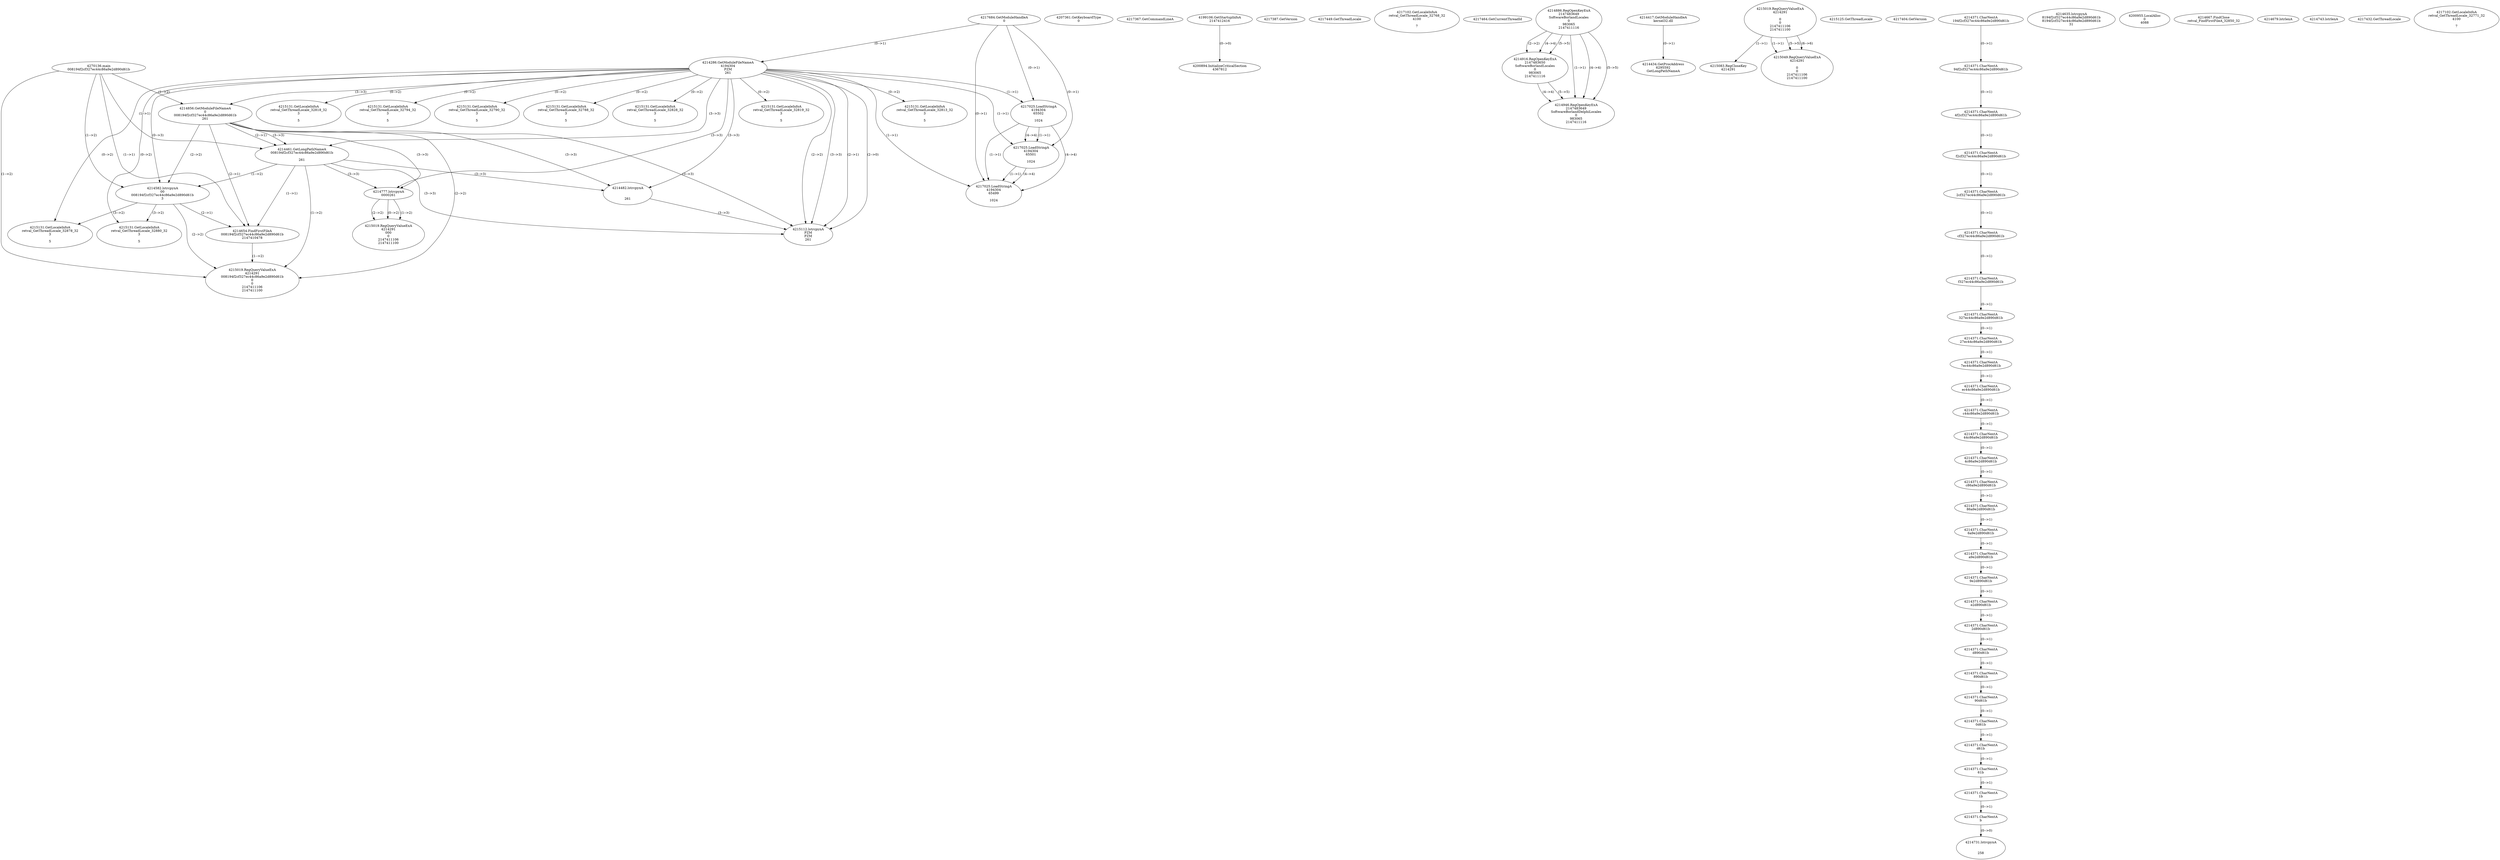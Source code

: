// Global SCDG with merge call
digraph {
	0 [label="4270136.main
008194f2cf327ec44c86a9e2d890d61b"]
	1 [label="4217684.GetModuleHandleA
0"]
	2 [label="4207361.GetKeyboardType
0"]
	3 [label="4217367.GetCommandLineA
"]
	4 [label="4199106.GetStartupInfoA
2147412416"]
	5 [label="4217387.GetVersion
"]
	6 [label="4217449.GetThreadLocale
"]
	7 [label="4217102.GetLocaleInfoA
retval_GetThreadLocale_32768_32
4100

7"]
	8 [label="4217464.GetCurrentThreadId
"]
	9 [label="4214286.GetModuleFileNameA
4194304
PZM
261"]
	1 -> 9 [label="(0-->1)"]
	10 [label="4214856.GetModuleFileNameA
0
008194f2cf327ec44c86a9e2d890d61b
261"]
	0 -> 10 [label="(1-->2)"]
	9 -> 10 [label="(3-->3)"]
	11 [label="4214886.RegOpenKeyExA
2147483649
Software\Borland\Locales
0
983065
2147411116"]
	12 [label="4214916.RegOpenKeyExA
2147483650
Software\Borland\Locales
0
983065
2147411116"]
	11 -> 12 [label="(2-->2)"]
	11 -> 12 [label="(4-->4)"]
	11 -> 12 [label="(5-->5)"]
	13 [label="4214417.GetModuleHandleA
kernel32.dll"]
	14 [label="4214434.GetProcAddress
6295592
GetLongPathNameA"]
	13 -> 14 [label="(0-->1)"]
	15 [label="4214461.GetLongPathNameA
008194f2cf327ec44c86a9e2d890d61b

261"]
	0 -> 15 [label="(1-->1)"]
	10 -> 15 [label="(2-->1)"]
	9 -> 15 [label="(3-->3)"]
	10 -> 15 [label="(3-->3)"]
	16 [label="4214482.lstrcpynA


261"]
	9 -> 16 [label="(3-->3)"]
	10 -> 16 [label="(3-->3)"]
	15 -> 16 [label="(3-->3)"]
	17 [label="4215019.RegQueryValueExA
4214291

0
0
2147411106
2147411100"]
	18 [label="4215083.RegCloseKey
4214291"]
	17 -> 18 [label="(1-->1)"]
	19 [label="4215112.lstrcpynA
PZM
PZM
261"]
	9 -> 19 [label="(2-->1)"]
	9 -> 19 [label="(2-->2)"]
	9 -> 19 [label="(3-->3)"]
	10 -> 19 [label="(3-->3)"]
	15 -> 19 [label="(3-->3)"]
	16 -> 19 [label="(3-->3)"]
	9 -> 19 [label="(2-->0)"]
	20 [label="4215125.GetThreadLocale
"]
	21 [label="4215131.GetLocaleInfoA
retval_GetThreadLocale_32819_32
3

5"]
	9 -> 21 [label="(0-->2)"]
	22 [label="4217025.LoadStringA
4194304
65502

1024"]
	1 -> 22 [label="(0-->1)"]
	9 -> 22 [label="(1-->1)"]
	23 [label="4217025.LoadStringA
4194304
65501

1024"]
	1 -> 23 [label="(0-->1)"]
	9 -> 23 [label="(1-->1)"]
	22 -> 23 [label="(1-->1)"]
	22 -> 23 [label="(4-->4)"]
	24 [label="4217025.LoadStringA
4194304
65499

1024"]
	1 -> 24 [label="(0-->1)"]
	9 -> 24 [label="(1-->1)"]
	22 -> 24 [label="(1-->1)"]
	23 -> 24 [label="(1-->1)"]
	22 -> 24 [label="(4-->4)"]
	23 -> 24 [label="(4-->4)"]
	25 [label="4217404.GetVersion
"]
	26 [label="4214946.RegOpenKeyExA
2147483649
Software\Borland\Delphi\Locales
0
983065
2147411116"]
	11 -> 26 [label="(1-->1)"]
	11 -> 26 [label="(4-->4)"]
	12 -> 26 [label="(4-->4)"]
	11 -> 26 [label="(5-->5)"]
	12 -> 26 [label="(5-->5)"]
	27 [label="4215049.RegQueryValueExA
4214291

0
0
2147411106
2147411100"]
	17 -> 27 [label="(1-->1)"]
	17 -> 27 [label="(5-->5)"]
	17 -> 27 [label="(6-->6)"]
	28 [label="4215131.GetLocaleInfoA
retval_GetThreadLocale_32813_32
3

5"]
	9 -> 28 [label="(0-->2)"]
	29 [label="4214582.lstrcpynA
00
008194f2cf327ec44c86a9e2d890d61b
3"]
	0 -> 29 [label="(1-->2)"]
	10 -> 29 [label="(2-->2)"]
	15 -> 29 [label="(1-->2)"]
	9 -> 29 [label="(0-->3)"]
	30 [label="4214371.CharNextA
194f2cf327ec44c86a9e2d890d61b"]
	31 [label="4214371.CharNextA
94f2cf327ec44c86a9e2d890d61b"]
	30 -> 31 [label="(0-->1)"]
	32 [label="4214371.CharNextA
4f2cf327ec44c86a9e2d890d61b"]
	31 -> 32 [label="(0-->1)"]
	33 [label="4214371.CharNextA
f2cf327ec44c86a9e2d890d61b"]
	32 -> 33 [label="(0-->1)"]
	34 [label="4214371.CharNextA
2cf327ec44c86a9e2d890d61b"]
	33 -> 34 [label="(0-->1)"]
	35 [label="4214371.CharNextA
cf327ec44c86a9e2d890d61b"]
	34 -> 35 [label="(0-->1)"]
	36 [label="4214371.CharNextA
f327ec44c86a9e2d890d61b"]
	35 -> 36 [label="(0-->1)"]
	37 [label="4214371.CharNextA
327ec44c86a9e2d890d61b"]
	36 -> 37 [label="(0-->1)"]
	38 [label="4214371.CharNextA
27ec44c86a9e2d890d61b"]
	37 -> 38 [label="(0-->1)"]
	39 [label="4214371.CharNextA
7ec44c86a9e2d890d61b"]
	38 -> 39 [label="(0-->1)"]
	40 [label="4214371.CharNextA
ec44c86a9e2d890d61b"]
	39 -> 40 [label="(0-->1)"]
	41 [label="4214371.CharNextA
c44c86a9e2d890d61b"]
	40 -> 41 [label="(0-->1)"]
	42 [label="4214371.CharNextA
44c86a9e2d890d61b"]
	41 -> 42 [label="(0-->1)"]
	43 [label="4214371.CharNextA
4c86a9e2d890d61b"]
	42 -> 43 [label="(0-->1)"]
	44 [label="4214371.CharNextA
c86a9e2d890d61b"]
	43 -> 44 [label="(0-->1)"]
	45 [label="4214371.CharNextA
86a9e2d890d61b"]
	44 -> 45 [label="(0-->1)"]
	46 [label="4214371.CharNextA
6a9e2d890d61b"]
	45 -> 46 [label="(0-->1)"]
	47 [label="4214371.CharNextA
a9e2d890d61b"]
	46 -> 47 [label="(0-->1)"]
	48 [label="4214371.CharNextA
9e2d890d61b"]
	47 -> 48 [label="(0-->1)"]
	49 [label="4214371.CharNextA
e2d890d61b"]
	48 -> 49 [label="(0-->1)"]
	50 [label="4214371.CharNextA
2d890d61b"]
	49 -> 50 [label="(0-->1)"]
	51 [label="4214371.CharNextA
d890d61b"]
	50 -> 51 [label="(0-->1)"]
	52 [label="4214371.CharNextA
890d61b"]
	51 -> 52 [label="(0-->1)"]
	53 [label="4214371.CharNextA
90d61b"]
	52 -> 53 [label="(0-->1)"]
	54 [label="4214371.CharNextA
0d61b"]
	53 -> 54 [label="(0-->1)"]
	55 [label="4214371.CharNextA
d61b"]
	54 -> 55 [label="(0-->1)"]
	56 [label="4214371.CharNextA
61b"]
	55 -> 56 [label="(0-->1)"]
	57 [label="4214371.CharNextA
1b"]
	56 -> 57 [label="(0-->1)"]
	58 [label="4214371.CharNextA
b"]
	57 -> 58 [label="(0-->1)"]
	59 [label="4214635.lstrcpynA
8194f2cf327ec44c86a9e2d890d61b
8194f2cf327ec44c86a9e2d890d61b
31"]
	60 [label="4214654.FindFirstFileA
008194f2cf327ec44c86a9e2d890d61b
2147410478"]
	0 -> 60 [label="(1-->1)"]
	10 -> 60 [label="(2-->1)"]
	15 -> 60 [label="(1-->1)"]
	29 -> 60 [label="(2-->1)"]
	61 [label="4215019.RegQueryValueExA
4214291
008194f2cf327ec44c86a9e2d890d61b
0
0
2147411106
2147411100"]
	0 -> 61 [label="(1-->2)"]
	10 -> 61 [label="(2-->2)"]
	15 -> 61 [label="(1-->2)"]
	29 -> 61 [label="(2-->2)"]
	60 -> 61 [label="(1-->2)"]
	62 [label="4215131.GetLocaleInfoA
retval_GetThreadLocale_32880_32
3

5"]
	9 -> 62 [label="(0-->2)"]
	29 -> 62 [label="(3-->2)"]
	63 [label="4200894.InitializeCriticalSection
4367812"]
	4 -> 63 [label="(0-->0)"]
	64 [label="4200955.LocalAlloc
0
4088"]
	65 [label="4214667.FindClose
retval_FindFirstFileA_32850_32"]
	66 [label="4214679.lstrlenA
"]
	67 [label="4214731.lstrcpynA


258"]
	58 -> 67 [label="(0-->0)"]
	68 [label="4214743.lstrlenA
"]
	69 [label="4214777.lstrcpynA
00\
00\
261"]
	9 -> 69 [label="(3-->3)"]
	10 -> 69 [label="(3-->3)"]
	15 -> 69 [label="(3-->3)"]
	70 [label="4215019.RegQueryValueExA
4214291
00\
0
0
2147411106
2147411100"]
	69 -> 70 [label="(1-->2)"]
	69 -> 70 [label="(2-->2)"]
	69 -> 70 [label="(0-->2)"]
	71 [label="4215131.GetLocaleInfoA
retval_GetThreadLocale_32878_32
3

5"]
	9 -> 71 [label="(0-->2)"]
	29 -> 71 [label="(3-->2)"]
	72 [label="4215131.GetLocaleInfoA
retval_GetThreadLocale_32818_32
3

5"]
	9 -> 72 [label="(0-->2)"]
	73 [label="4215131.GetLocaleInfoA
retval_GetThreadLocale_32794_32
3

5"]
	9 -> 73 [label="(0-->2)"]
	74 [label="4215131.GetLocaleInfoA
retval_GetThreadLocale_32790_32
3

5"]
	9 -> 74 [label="(0-->2)"]
	75 [label="4215131.GetLocaleInfoA
retval_GetThreadLocale_32788_32
3

5"]
	9 -> 75 [label="(0-->2)"]
	76 [label="4217432.GetThreadLocale
"]
	77 [label="4217102.GetLocaleInfoA
retval_GetThreadLocale_32771_32
4100

7"]
	78 [label="4215131.GetLocaleInfoA
retval_GetThreadLocale_32828_32
3

5"]
	9 -> 78 [label="(0-->2)"]
}
